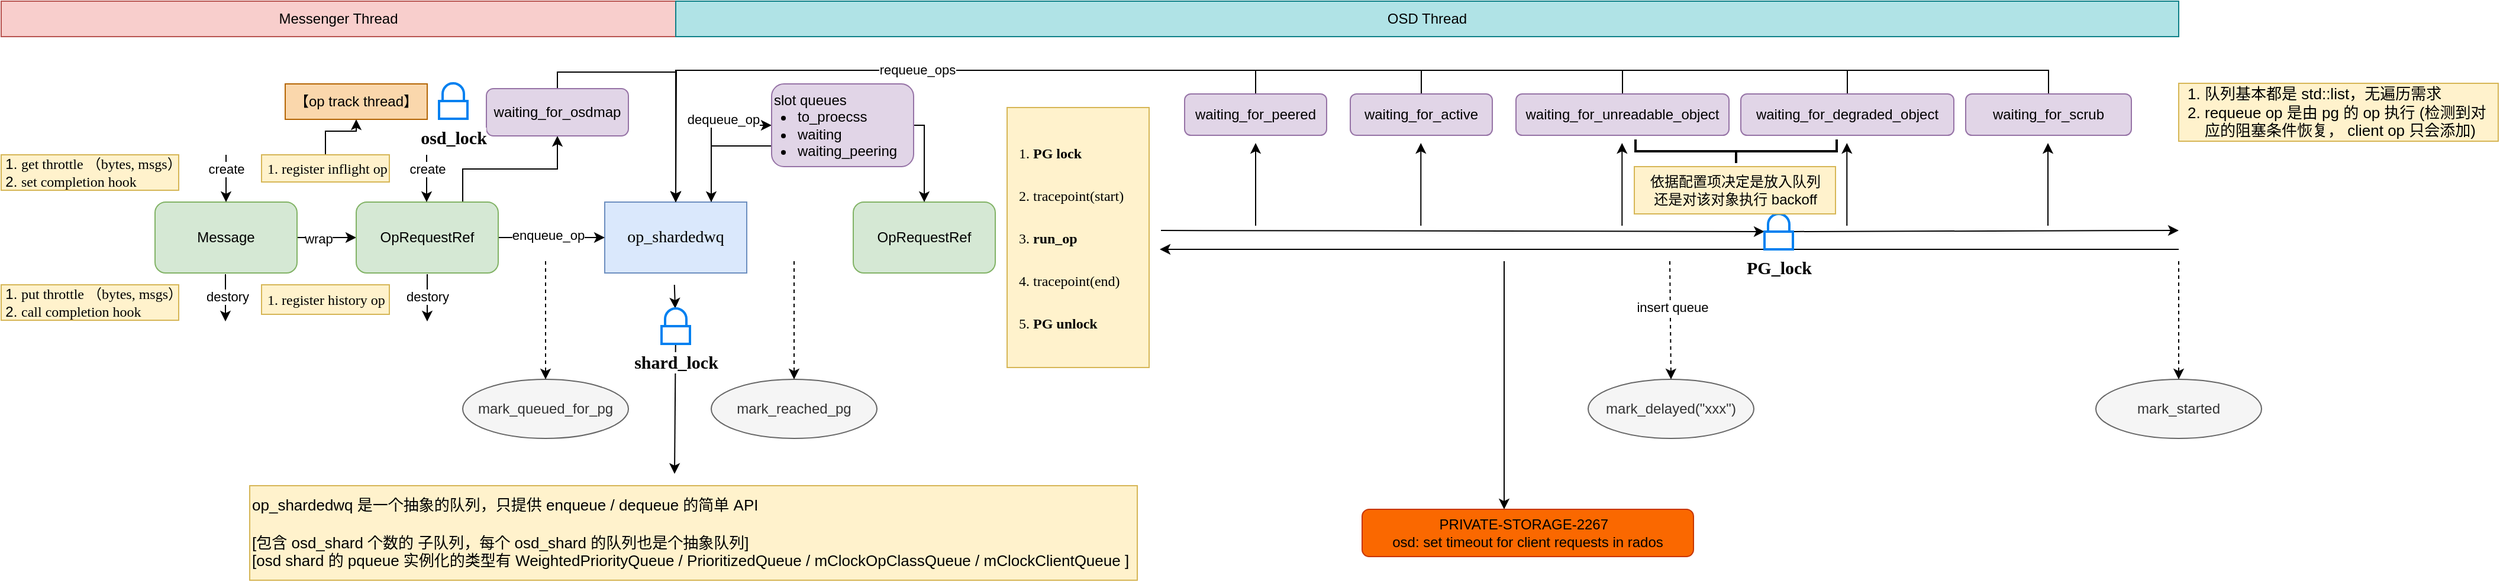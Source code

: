 <mxfile version="24.8.6">
  <diagram name="第 1 页" id="veYvc7N9t9nZ9YCo-E3M">
    <mxGraphModel dx="2420" dy="910" grid="1" gridSize="10" guides="1" tooltips="1" connect="1" arrows="1" fold="1" page="1" pageScale="1" pageWidth="827" pageHeight="1169" math="0" shadow="0">
      <root>
        <mxCell id="0" />
        <mxCell id="1" parent="0" />
        <mxCell id="phVuD68tOOP7Y7JKk85J-74" value="" style="group" vertex="1" connectable="0" parent="1">
          <mxGeometry x="-240" y="230" width="2110" height="490" as="geometry" />
        </mxCell>
        <mxCell id="phVuD68tOOP7Y7JKk85J-31" style="edgeStyle=orthogonalEdgeStyle;rounded=0;orthogonalLoop=1;jettySize=auto;html=1;exitX=0.75;exitY=0;exitDx=0;exitDy=0;entryX=0;entryY=0.5;entryDx=0;entryDy=0;" edge="1" parent="phVuD68tOOP7Y7JKk85J-74" source="phVuD68tOOP7Y7JKk85J-1" target="phVuD68tOOP7Y7JKk85J-75">
          <mxGeometry relative="1" as="geometry">
            <Array as="points">
              <mxPoint x="600" y="105" />
            </Array>
          </mxGeometry>
        </mxCell>
        <mxCell id="phVuD68tOOP7Y7JKk85J-32" value="dequeue_op" style="edgeLabel;html=1;align=center;verticalAlign=middle;resizable=0;points=[];" vertex="1" connectable="0" parent="phVuD68tOOP7Y7JKk85J-31">
          <mxGeometry x="-0.133" y="4" relative="1" as="geometry">
            <mxPoint x="14" y="-20" as="offset" />
          </mxGeometry>
        </mxCell>
        <mxCell id="phVuD68tOOP7Y7JKk85J-1" value="&lt;font face=&quot;Times New Roman&quot; style=&quot;font-size: 14px;&quot;&gt;op_shardedwq&lt;/font&gt;" style="rounded=0;whiteSpace=wrap;html=1;fillColor=#dae8fc;strokeColor=#6c8ebf;" vertex="1" parent="phVuD68tOOP7Y7JKk85J-74">
          <mxGeometry x="510" y="170" width="120" height="60" as="geometry" />
        </mxCell>
        <mxCell id="phVuD68tOOP7Y7JKk85J-4" style="edgeStyle=orthogonalEdgeStyle;rounded=0;orthogonalLoop=1;jettySize=auto;html=1;exitX=1;exitY=0.5;exitDx=0;exitDy=0;entryX=0;entryY=0.5;entryDx=0;entryDy=0;" edge="1" parent="phVuD68tOOP7Y7JKk85J-74" source="phVuD68tOOP7Y7JKk85J-2" target="phVuD68tOOP7Y7JKk85J-3">
          <mxGeometry relative="1" as="geometry" />
        </mxCell>
        <mxCell id="phVuD68tOOP7Y7JKk85J-7" value="wrap" style="edgeLabel;html=1;align=center;verticalAlign=middle;resizable=0;points=[];" vertex="1" connectable="0" parent="phVuD68tOOP7Y7JKk85J-4">
          <mxGeometry x="-0.28" y="-1" relative="1" as="geometry">
            <mxPoint as="offset" />
          </mxGeometry>
        </mxCell>
        <mxCell id="phVuD68tOOP7Y7JKk85J-2" value="Message" style="rounded=1;whiteSpace=wrap;html=1;fillColor=#d5e8d4;strokeColor=#82b366;" vertex="1" parent="phVuD68tOOP7Y7JKk85J-74">
          <mxGeometry x="130" y="170" width="120" height="60" as="geometry" />
        </mxCell>
        <mxCell id="phVuD68tOOP7Y7JKk85J-5" style="edgeStyle=orthogonalEdgeStyle;rounded=0;orthogonalLoop=1;jettySize=auto;html=1;exitX=1;exitY=0.5;exitDx=0;exitDy=0;entryX=0;entryY=0.5;entryDx=0;entryDy=0;" edge="1" parent="phVuD68tOOP7Y7JKk85J-74" source="phVuD68tOOP7Y7JKk85J-3" target="phVuD68tOOP7Y7JKk85J-1">
          <mxGeometry relative="1" as="geometry" />
        </mxCell>
        <mxCell id="phVuD68tOOP7Y7JKk85J-6" value="enqueue_op" style="edgeLabel;html=1;align=center;verticalAlign=middle;resizable=0;points=[];" vertex="1" connectable="0" parent="phVuD68tOOP7Y7JKk85J-5">
          <mxGeometry x="-0.067" y="2" relative="1" as="geometry">
            <mxPoint as="offset" />
          </mxGeometry>
        </mxCell>
        <mxCell id="phVuD68tOOP7Y7JKk85J-22" style="edgeStyle=orthogonalEdgeStyle;rounded=0;orthogonalLoop=1;jettySize=auto;html=1;exitX=0.75;exitY=0;exitDx=0;exitDy=0;" edge="1" parent="phVuD68tOOP7Y7JKk85J-74" source="phVuD68tOOP7Y7JKk85J-3" target="phVuD68tOOP7Y7JKk85J-21">
          <mxGeometry relative="1" as="geometry" />
        </mxCell>
        <mxCell id="phVuD68tOOP7Y7JKk85J-3" value="OpRequestRef" style="rounded=1;whiteSpace=wrap;html=1;fillColor=#d5e8d4;strokeColor=#82b366;" vertex="1" parent="phVuD68tOOP7Y7JKk85J-74">
          <mxGeometry x="300" y="170" width="120" height="60" as="geometry" />
        </mxCell>
        <mxCell id="phVuD68tOOP7Y7JKk85J-8" value="" style="endArrow=classic;html=1;rounded=0;entryX=0.5;entryY=0;entryDx=0;entryDy=0;" edge="1" parent="phVuD68tOOP7Y7JKk85J-74" target="phVuD68tOOP7Y7JKk85J-2">
          <mxGeometry width="50" height="50" relative="1" as="geometry">
            <mxPoint x="190" y="130" as="sourcePoint" />
            <mxPoint x="180" y="40" as="targetPoint" />
          </mxGeometry>
        </mxCell>
        <mxCell id="phVuD68tOOP7Y7JKk85J-12" value="create" style="edgeLabel;html=1;align=center;verticalAlign=middle;resizable=0;points=[];" vertex="1" connectable="0" parent="phVuD68tOOP7Y7JKk85J-8">
          <mxGeometry x="-0.4" relative="1" as="geometry">
            <mxPoint as="offset" />
          </mxGeometry>
        </mxCell>
        <mxCell id="phVuD68tOOP7Y7JKk85J-9" value="" style="endArrow=classic;html=1;rounded=0;entryX=0.5;entryY=0;entryDx=0;entryDy=0;" edge="1" parent="phVuD68tOOP7Y7JKk85J-74">
          <mxGeometry width="50" height="50" relative="1" as="geometry">
            <mxPoint x="189.5" y="231" as="sourcePoint" />
            <mxPoint x="189.5" y="271" as="targetPoint" />
          </mxGeometry>
        </mxCell>
        <mxCell id="phVuD68tOOP7Y7JKk85J-13" value="destory" style="edgeLabel;html=1;align=center;verticalAlign=middle;resizable=0;points=[];" vertex="1" connectable="0" parent="phVuD68tOOP7Y7JKk85J-9">
          <mxGeometry x="0.15" relative="1" as="geometry">
            <mxPoint x="1" y="-4" as="offset" />
          </mxGeometry>
        </mxCell>
        <mxCell id="phVuD68tOOP7Y7JKk85J-10" value="&lt;ol style=&quot;padding-left: 15px;&quot;&gt;&lt;li&gt;&lt;font face=&quot;Times New Roman&quot;&gt;get throttle （bytes, msgs）&lt;/font&gt;&lt;/li&gt;&lt;li&gt;&lt;font face=&quot;Times New Roman&quot;&gt;set completion hook&lt;/font&gt;&lt;/li&gt;&lt;/ol&gt;" style="text;html=1;align=left;verticalAlign=middle;whiteSpace=wrap;rounded=0;fillColor=#fff2cc;strokeColor=#d6b656;autosize=1;" vertex="1" parent="phVuD68tOOP7Y7JKk85J-74">
          <mxGeometry y="130" width="150" height="30" as="geometry" />
        </mxCell>
        <mxCell id="phVuD68tOOP7Y7JKk85J-11" value="&lt;ol style=&quot;padding-left: 15px;&quot;&gt;&lt;li&gt;&lt;font face=&quot;Times New Roman&quot;&gt;put throttle （bytes, msgs）&lt;/font&gt;&lt;/li&gt;&lt;li&gt;&lt;font face=&quot;Times New Roman&quot;&gt;call completion hook&lt;/font&gt;&lt;/li&gt;&lt;/ol&gt;" style="text;html=1;align=left;verticalAlign=middle;whiteSpace=wrap;rounded=0;fillColor=#fff2cc;strokeColor=#d6b656;" vertex="1" parent="phVuD68tOOP7Y7JKk85J-74">
          <mxGeometry y="240" width="150" height="30" as="geometry" />
        </mxCell>
        <mxCell id="phVuD68tOOP7Y7JKk85J-14" value="" style="endArrow=classic;html=1;rounded=0;entryX=0.5;entryY=0;entryDx=0;entryDy=0;" edge="1" parent="phVuD68tOOP7Y7JKk85J-74">
          <mxGeometry width="50" height="50" relative="1" as="geometry">
            <mxPoint x="359.5" y="130" as="sourcePoint" />
            <mxPoint x="359.5" y="170" as="targetPoint" />
          </mxGeometry>
        </mxCell>
        <mxCell id="phVuD68tOOP7Y7JKk85J-15" value="create" style="edgeLabel;html=1;align=center;verticalAlign=middle;resizable=0;points=[];" vertex="1" connectable="0" parent="phVuD68tOOP7Y7JKk85J-14">
          <mxGeometry x="-0.4" relative="1" as="geometry">
            <mxPoint as="offset" />
          </mxGeometry>
        </mxCell>
        <mxCell id="phVuD68tOOP7Y7JKk85J-16" value="" style="endArrow=classic;html=1;rounded=0;entryX=0.5;entryY=0;entryDx=0;entryDy=0;" edge="1" parent="phVuD68tOOP7Y7JKk85J-74">
          <mxGeometry width="50" height="50" relative="1" as="geometry">
            <mxPoint x="360" y="231" as="sourcePoint" />
            <mxPoint x="360" y="271" as="targetPoint" />
            <Array as="points">
              <mxPoint x="360" y="236" />
            </Array>
          </mxGeometry>
        </mxCell>
        <mxCell id="phVuD68tOOP7Y7JKk85J-17" value="destory" style="edgeLabel;html=1;align=center;verticalAlign=middle;resizable=0;points=[];" vertex="1" connectable="0" parent="phVuD68tOOP7Y7JKk85J-16">
          <mxGeometry x="0.15" relative="1" as="geometry">
            <mxPoint y="-4" as="offset" />
          </mxGeometry>
        </mxCell>
        <mxCell id="phVuD68tOOP7Y7JKk85J-28" value="" style="edgeStyle=orthogonalEdgeStyle;rounded=0;orthogonalLoop=1;jettySize=auto;html=1;entryX=0.5;entryY=1;entryDx=0;entryDy=0;" edge="1" parent="phVuD68tOOP7Y7JKk85J-74" source="phVuD68tOOP7Y7JKk85J-18" target="phVuD68tOOP7Y7JKk85J-24">
          <mxGeometry relative="1" as="geometry" />
        </mxCell>
        <mxCell id="phVuD68tOOP7Y7JKk85J-18" value="&lt;ol style=&quot;padding-left: 15px;&quot;&gt;&lt;li&gt;register inflight op&lt;/li&gt;&lt;/ol&gt;" style="text;html=1;align=left;verticalAlign=middle;resizable=1;points=[];autosize=1;strokeColor=#d6b656;fillColor=#fff2cc;fontFamily=Times New Roman;" vertex="1" parent="phVuD68tOOP7Y7JKk85J-74">
          <mxGeometry x="220" y="130" width="108" height="23" as="geometry" />
        </mxCell>
        <mxCell id="phVuD68tOOP7Y7JKk85J-19" value="&lt;ol style=&quot;padding-left: 15px;&quot;&gt;&lt;li&gt;register history op&lt;/li&gt;&lt;/ol&gt;" style="text;html=1;align=left;verticalAlign=middle;resizable=1;points=[];autosize=1;strokeColor=#d6b656;fillColor=#fff2cc;fontFamily=Times New Roman;" vertex="1" parent="phVuD68tOOP7Y7JKk85J-74">
          <mxGeometry x="220" y="240" width="108" height="25" as="geometry" />
        </mxCell>
        <mxCell id="phVuD68tOOP7Y7JKk85J-23" style="edgeStyle=orthogonalEdgeStyle;rounded=0;orthogonalLoop=1;jettySize=auto;html=1;exitX=0.5;exitY=0;exitDx=0;exitDy=0;entryX=0.5;entryY=0;entryDx=0;entryDy=0;" edge="1" parent="phVuD68tOOP7Y7JKk85J-74" source="phVuD68tOOP7Y7JKk85J-21" target="phVuD68tOOP7Y7JKk85J-1">
          <mxGeometry relative="1" as="geometry">
            <Array as="points">
              <mxPoint x="470" y="60" />
              <mxPoint x="570" y="60" />
            </Array>
          </mxGeometry>
        </mxCell>
        <mxCell id="phVuD68tOOP7Y7JKk85J-21" value="waiting_for_osdmap" style="rounded=1;whiteSpace=wrap;html=1;fillColor=#e1d5e7;strokeColor=#9673a6;" vertex="1" parent="phVuD68tOOP7Y7JKk85J-74">
          <mxGeometry x="410" y="74" width="120" height="40" as="geometry" />
        </mxCell>
        <mxCell id="phVuD68tOOP7Y7JKk85J-24" value="&lt;div&gt;【op track thread】&lt;/div&gt;" style="rounded=0;whiteSpace=wrap;html=1;fillColor=#fad7ac;strokeColor=#b46504;" vertex="1" parent="phVuD68tOOP7Y7JKk85J-74">
          <mxGeometry x="240" y="70" width="120" height="30" as="geometry" />
        </mxCell>
        <mxCell id="phVuD68tOOP7Y7JKk85J-25" value="Messenger Thread" style="rounded=0;whiteSpace=wrap;html=1;fillColor=#f8cecc;strokeColor=#b85450;" vertex="1" parent="phVuD68tOOP7Y7JKk85J-74">
          <mxGeometry width="570" height="30" as="geometry" />
        </mxCell>
        <mxCell id="phVuD68tOOP7Y7JKk85J-26" value="OSD Thread" style="rounded=0;whiteSpace=wrap;html=1;fillColor=#b0e3e6;strokeColor=#0e8088;" vertex="1" parent="phVuD68tOOP7Y7JKk85J-74">
          <mxGeometry x="570" width="1270" height="30" as="geometry" />
        </mxCell>
        <mxCell id="phVuD68tOOP7Y7JKk85J-30" value="OpRequestRef" style="rounded=1;whiteSpace=wrap;html=1;fillColor=#d5e8d4;strokeColor=#82b366;" vertex="1" parent="phVuD68tOOP7Y7JKk85J-74">
          <mxGeometry x="720" y="170" width="120" height="60" as="geometry" />
        </mxCell>
        <mxCell id="phVuD68tOOP7Y7JKk85J-33" value="&lt;p style=&quot;line-height: 140%;&quot;&gt;&lt;/p&gt;&lt;ol style=&quot;padding: 0px 0px 0px 20px; margin-right: 0px; line-height: 300%;&quot;&gt;&lt;li&gt;&lt;b&gt;PG lock&lt;/b&gt;&lt;/li&gt;&lt;li&gt;tracepoint(start)&lt;/li&gt;&lt;li&gt;&lt;b&gt;run_op&lt;/b&gt;&lt;/li&gt;&lt;li&gt;tracepoint(end)&lt;/li&gt;&lt;li&gt;&lt;b&gt;PG unlock&lt;/b&gt;&lt;/li&gt;&lt;/ol&gt;&lt;p&gt;&lt;/p&gt;" style="text;html=1;align=left;verticalAlign=middle;resizable=0;points=[];autosize=1;strokeColor=#d6b656;fillColor=#fff2cc;fontFamily=Times New Roman;" vertex="1" parent="phVuD68tOOP7Y7JKk85J-74">
          <mxGeometry x="850" y="90" width="120" height="220" as="geometry" />
        </mxCell>
        <mxCell id="phVuD68tOOP7Y7JKk85J-34" value="" style="endArrow=classic;html=1;rounded=0;" edge="1" parent="phVuD68tOOP7Y7JKk85J-74" source="phVuD68tOOP7Y7JKk85J-69">
          <mxGeometry width="50" height="50" relative="1" as="geometry">
            <mxPoint x="980" y="194" as="sourcePoint" />
            <mxPoint x="1840" y="194" as="targetPoint" />
          </mxGeometry>
        </mxCell>
        <mxCell id="phVuD68tOOP7Y7JKk85J-35" value="" style="endArrow=classic;html=1;rounded=0;" edge="1" parent="phVuD68tOOP7Y7JKk85J-74">
          <mxGeometry width="50" height="50" relative="1" as="geometry">
            <mxPoint x="1840" y="210" as="sourcePoint" />
            <mxPoint x="979" y="210" as="targetPoint" />
          </mxGeometry>
        </mxCell>
        <mxCell id="phVuD68tOOP7Y7JKk85J-36" value="mark_queued_for_pg" style="ellipse;whiteSpace=wrap;html=1;fillColor=#f5f5f5;fontColor=#333333;strokeColor=#666666;" vertex="1" parent="phVuD68tOOP7Y7JKk85J-74">
          <mxGeometry x="390" y="320" width="140" height="50" as="geometry" />
        </mxCell>
        <mxCell id="phVuD68tOOP7Y7JKk85J-37" value="" style="endArrow=classic;html=1;rounded=0;entryX=0.5;entryY=0;entryDx=0;entryDy=0;dashed=1;" edge="1" parent="phVuD68tOOP7Y7JKk85J-74" target="phVuD68tOOP7Y7JKk85J-36">
          <mxGeometry width="50" height="50" relative="1" as="geometry">
            <mxPoint x="460" y="220" as="sourcePoint" />
            <mxPoint x="620" y="250" as="targetPoint" />
          </mxGeometry>
        </mxCell>
        <mxCell id="phVuD68tOOP7Y7JKk85J-38" value="mark_started" style="ellipse;whiteSpace=wrap;html=1;fillColor=#f5f5f5;fontColor=#333333;strokeColor=#666666;" vertex="1" parent="phVuD68tOOP7Y7JKk85J-74">
          <mxGeometry x="1770" y="320" width="140" height="50" as="geometry" />
        </mxCell>
        <mxCell id="phVuD68tOOP7Y7JKk85J-39" value="" style="endArrow=classic;html=1;rounded=0;entryX=0.5;entryY=0;entryDx=0;entryDy=0;dashed=1;" edge="1" parent="phVuD68tOOP7Y7JKk85J-74" target="phVuD68tOOP7Y7JKk85J-38">
          <mxGeometry width="50" height="50" relative="1" as="geometry">
            <mxPoint x="1840" y="220" as="sourcePoint" />
            <mxPoint x="2000" y="250" as="targetPoint" />
          </mxGeometry>
        </mxCell>
        <mxCell id="phVuD68tOOP7Y7JKk85J-40" value="mark_reached_pg" style="ellipse;whiteSpace=wrap;html=1;fillColor=#f5f5f5;fontColor=#333333;strokeColor=#666666;" vertex="1" parent="phVuD68tOOP7Y7JKk85J-74">
          <mxGeometry x="600" y="320" width="140" height="50" as="geometry" />
        </mxCell>
        <mxCell id="phVuD68tOOP7Y7JKk85J-41" value="" style="endArrow=classic;html=1;rounded=0;entryX=0.5;entryY=0;entryDx=0;entryDy=0;dashed=1;" edge="1" parent="phVuD68tOOP7Y7JKk85J-74" target="phVuD68tOOP7Y7JKk85J-40">
          <mxGeometry width="50" height="50" relative="1" as="geometry">
            <mxPoint x="670" y="220" as="sourcePoint" />
            <mxPoint x="830" y="250" as="targetPoint" />
          </mxGeometry>
        </mxCell>
        <mxCell id="phVuD68tOOP7Y7JKk85J-47" style="edgeStyle=orthogonalEdgeStyle;rounded=0;orthogonalLoop=1;jettySize=auto;html=1;exitX=0.5;exitY=0;exitDx=0;exitDy=0;entryX=0.5;entryY=0;entryDx=0;entryDy=0;" edge="1" parent="phVuD68tOOP7Y7JKk85J-74" source="phVuD68tOOP7Y7JKk85J-42" target="phVuD68tOOP7Y7JKk85J-1">
          <mxGeometry relative="1" as="geometry" />
        </mxCell>
        <mxCell id="phVuD68tOOP7Y7JKk85J-42" value="waiting_for_peered" style="rounded=1;whiteSpace=wrap;html=1;fillColor=#e1d5e7;strokeColor=#9673a6;" vertex="1" parent="phVuD68tOOP7Y7JKk85J-74">
          <mxGeometry x="1000" y="78.5" width="120" height="35" as="geometry" />
        </mxCell>
        <mxCell id="phVuD68tOOP7Y7JKk85J-48" style="edgeStyle=orthogonalEdgeStyle;rounded=0;orthogonalLoop=1;jettySize=auto;html=1;exitX=0.5;exitY=0;exitDx=0;exitDy=0;entryX=0.5;entryY=0;entryDx=0;entryDy=0;" edge="1" parent="phVuD68tOOP7Y7JKk85J-74" source="phVuD68tOOP7Y7JKk85J-43" target="phVuD68tOOP7Y7JKk85J-1">
          <mxGeometry relative="1" as="geometry" />
        </mxCell>
        <mxCell id="phVuD68tOOP7Y7JKk85J-43" value="waiting_for_active" style="rounded=1;whiteSpace=wrap;html=1;fillColor=#e1d5e7;strokeColor=#9673a6;" vertex="1" parent="phVuD68tOOP7Y7JKk85J-74">
          <mxGeometry x="1140" y="78.5" width="120" height="35" as="geometry" />
        </mxCell>
        <mxCell id="phVuD68tOOP7Y7JKk85J-49" style="edgeStyle=orthogonalEdgeStyle;rounded=0;orthogonalLoop=1;jettySize=auto;html=1;exitX=0.5;exitY=0;exitDx=0;exitDy=0;entryX=0.5;entryY=0;entryDx=0;entryDy=0;" edge="1" parent="phVuD68tOOP7Y7JKk85J-74" source="phVuD68tOOP7Y7JKk85J-44" target="phVuD68tOOP7Y7JKk85J-1">
          <mxGeometry relative="1" as="geometry" />
        </mxCell>
        <mxCell id="phVuD68tOOP7Y7JKk85J-44" value="waiting_for_unreadable_object" style="rounded=1;whiteSpace=wrap;html=1;fillColor=#e1d5e7;strokeColor=#9673a6;" vertex="1" parent="phVuD68tOOP7Y7JKk85J-74">
          <mxGeometry x="1280" y="78.5" width="180" height="35" as="geometry" />
        </mxCell>
        <mxCell id="phVuD68tOOP7Y7JKk85J-50" style="edgeStyle=orthogonalEdgeStyle;rounded=0;orthogonalLoop=1;jettySize=auto;html=1;exitX=0.5;exitY=0;exitDx=0;exitDy=0;" edge="1" parent="phVuD68tOOP7Y7JKk85J-74" source="phVuD68tOOP7Y7JKk85J-45">
          <mxGeometry relative="1" as="geometry">
            <mxPoint x="570" y="170" as="targetPoint" />
          </mxGeometry>
        </mxCell>
        <mxCell id="phVuD68tOOP7Y7JKk85J-45" value="waiting_for_degraded_object" style="rounded=1;whiteSpace=wrap;html=1;fillColor=#e1d5e7;strokeColor=#9673a6;" vertex="1" parent="phVuD68tOOP7Y7JKk85J-74">
          <mxGeometry x="1470" y="78.5" width="180" height="35" as="geometry" />
        </mxCell>
        <mxCell id="phVuD68tOOP7Y7JKk85J-51" style="edgeStyle=orthogonalEdgeStyle;rounded=0;orthogonalLoop=1;jettySize=auto;html=1;exitX=0.5;exitY=0;exitDx=0;exitDy=0;entryX=0.5;entryY=0;entryDx=0;entryDy=0;" edge="1" parent="phVuD68tOOP7Y7JKk85J-74" source="phVuD68tOOP7Y7JKk85J-46" target="phVuD68tOOP7Y7JKk85J-1">
          <mxGeometry relative="1" as="geometry" />
        </mxCell>
        <mxCell id="phVuD68tOOP7Y7JKk85J-52" value="requeue_ops" style="edgeLabel;html=1;align=center;verticalAlign=middle;resizable=0;points=[];" vertex="1" connectable="0" parent="phVuD68tOOP7Y7JKk85J-51">
          <mxGeometry x="0.511" y="-1" relative="1" as="geometry">
            <mxPoint x="-1" as="offset" />
          </mxGeometry>
        </mxCell>
        <mxCell id="phVuD68tOOP7Y7JKk85J-46" value="waiting_for_scrub" style="rounded=1;whiteSpace=wrap;html=1;fillColor=#e1d5e7;strokeColor=#9673a6;" vertex="1" parent="phVuD68tOOP7Y7JKk85J-74">
          <mxGeometry x="1660" y="78.5" width="140" height="35" as="geometry" />
        </mxCell>
        <mxCell id="phVuD68tOOP7Y7JKk85J-53" value="" style="endArrow=classic;html=1;rounded=0;" edge="1" parent="phVuD68tOOP7Y7JKk85J-74">
          <mxGeometry width="50" height="50" relative="1" as="geometry">
            <mxPoint x="1060" y="190" as="sourcePoint" />
            <mxPoint x="1060" y="120" as="targetPoint" />
          </mxGeometry>
        </mxCell>
        <mxCell id="phVuD68tOOP7Y7JKk85J-54" value="" style="endArrow=classic;html=1;rounded=0;" edge="1" parent="phVuD68tOOP7Y7JKk85J-74">
          <mxGeometry width="50" height="50" relative="1" as="geometry">
            <mxPoint x="1199.64" y="190" as="sourcePoint" />
            <mxPoint x="1199.64" y="120" as="targetPoint" />
          </mxGeometry>
        </mxCell>
        <mxCell id="phVuD68tOOP7Y7JKk85J-55" value="" style="endArrow=classic;html=1;rounded=0;" edge="1" parent="phVuD68tOOP7Y7JKk85J-74">
          <mxGeometry width="50" height="50" relative="1" as="geometry">
            <mxPoint x="1369.64" y="190" as="sourcePoint" />
            <mxPoint x="1369.64" y="120" as="targetPoint" />
          </mxGeometry>
        </mxCell>
        <mxCell id="phVuD68tOOP7Y7JKk85J-56" value="" style="endArrow=classic;html=1;rounded=0;" edge="1" parent="phVuD68tOOP7Y7JKk85J-74">
          <mxGeometry width="50" height="50" relative="1" as="geometry">
            <mxPoint x="1559.64" y="190" as="sourcePoint" />
            <mxPoint x="1559.64" y="120" as="targetPoint" />
          </mxGeometry>
        </mxCell>
        <mxCell id="phVuD68tOOP7Y7JKk85J-57" value="" style="endArrow=classic;html=1;rounded=0;" edge="1" parent="phVuD68tOOP7Y7JKk85J-74">
          <mxGeometry width="50" height="50" relative="1" as="geometry">
            <mxPoint x="1729.52" y="190" as="sourcePoint" />
            <mxPoint x="1729.52" y="120" as="targetPoint" />
          </mxGeometry>
        </mxCell>
        <mxCell id="phVuD68tOOP7Y7JKk85J-58" value="mark_delayed(&quot;xxx&quot;)" style="ellipse;whiteSpace=wrap;html=1;fillColor=#f5f5f5;fontColor=#333333;strokeColor=#666666;" vertex="1" parent="phVuD68tOOP7Y7JKk85J-74">
          <mxGeometry x="1341" y="320" width="140" height="50" as="geometry" />
        </mxCell>
        <mxCell id="phVuD68tOOP7Y7JKk85J-59" value="" style="endArrow=classic;html=1;rounded=0;entryX=0.5;entryY=0;entryDx=0;entryDy=0;dashed=1;" edge="1" parent="phVuD68tOOP7Y7JKk85J-74" target="phVuD68tOOP7Y7JKk85J-58">
          <mxGeometry width="50" height="50" relative="1" as="geometry">
            <mxPoint x="1410" y="220" as="sourcePoint" />
            <mxPoint x="1410.44" y="310" as="targetPoint" />
          </mxGeometry>
        </mxCell>
        <mxCell id="phVuD68tOOP7Y7JKk85J-60" value="insert queue" style="edgeLabel;html=1;align=center;verticalAlign=middle;resizable=0;points=[];" vertex="1" connectable="0" parent="phVuD68tOOP7Y7JKk85J-59">
          <mxGeometry x="-0.22" y="1" relative="1" as="geometry">
            <mxPoint as="offset" />
          </mxGeometry>
        </mxCell>
        <mxCell id="phVuD68tOOP7Y7JKk85J-61" value="" style="endArrow=classic;html=1;rounded=0;" edge="1" parent="phVuD68tOOP7Y7JKk85J-74">
          <mxGeometry width="50" height="50" relative="1" as="geometry">
            <mxPoint x="1270" y="220" as="sourcePoint" />
            <mxPoint x="1270" y="430" as="targetPoint" />
          </mxGeometry>
        </mxCell>
        <mxCell id="phVuD68tOOP7Y7JKk85J-62" value="&lt;div style=&quot;&quot;&gt;PRIVATE-STORAGE-2267&amp;nbsp;&amp;nbsp;&lt;/div&gt;&lt;div style=&quot;&quot;&gt;osd: set timeout for client requests in rados&lt;/div&gt;" style="rounded=1;whiteSpace=wrap;html=1;align=center;fillColor=#fa6800;fontColor=#000000;strokeColor=#C73500;" vertex="1" parent="phVuD68tOOP7Y7JKk85J-74">
          <mxGeometry x="1150" y="430" width="280" height="40" as="geometry" />
        </mxCell>
        <mxCell id="phVuD68tOOP7Y7JKk85J-63" value="&lt;div style=&quot;font-size: 13px;&quot;&gt;&lt;ol style=&quot;padding-left: 20px;&quot;&gt;&lt;li&gt;队列基本都是 std::list，无遍历需求&lt;/li&gt;&lt;li&gt;requeue op 是由 pg 的 op 执行 (检测到对应的阻塞条件恢复， client op 只会添加)&lt;/li&gt;&lt;/ol&gt;&lt;/div&gt;" style="text;html=1;align=left;verticalAlign=middle;whiteSpace=wrap;rounded=0;fillColor=#fff2cc;strokeColor=#d6b656;" vertex="1" parent="phVuD68tOOP7Y7JKk85J-74">
          <mxGeometry x="1840" y="69.5" width="270" height="49" as="geometry" />
        </mxCell>
        <mxCell id="phVuD68tOOP7Y7JKk85J-64" value="&lt;font style=&quot;font-size: 13px;&quot;&gt;op_shardedwq 是一个抽象的队列，只提供 enqueue / dequeue 的简单 API&lt;br&gt;&lt;br&gt;[包含 osd_shard 个数的 子队列，每个&amp;nbsp;osd_shard 的队列也是个抽象队列]&lt;br&gt;[osd shard 的 pqueue 实例化的类型有 WeightedPriorityQueue /&amp;nbsp;PrioritizedQueue /&amp;nbsp;mClockOpClassQueue /&amp;nbsp;mClockClientQueue ]&lt;/font&gt;" style="text;align=left;verticalAlign=middle;resizable=0;points=[];autosize=0;strokeColor=#d6b656;fillColor=#fff2cc;rotatable=1;autosizeGrid=1;html=1;" vertex="1" parent="phVuD68tOOP7Y7JKk85J-74">
          <mxGeometry x="210" y="410" width="750" height="80" as="geometry" />
        </mxCell>
        <mxCell id="phVuD68tOOP7Y7JKk85J-65" value="" style="endArrow=classic;html=1;rounded=0;" edge="1" parent="phVuD68tOOP7Y7JKk85J-74" source="phVuD68tOOP7Y7JKk85J-67">
          <mxGeometry width="50" height="50" relative="1" as="geometry">
            <mxPoint x="568.89" y="240" as="sourcePoint" />
            <mxPoint x="569" y="400" as="targetPoint" />
          </mxGeometry>
        </mxCell>
        <mxCell id="phVuD68tOOP7Y7JKk85J-68" value="" style="endArrow=classic;html=1;rounded=0;" edge="1" parent="phVuD68tOOP7Y7JKk85J-74" target="phVuD68tOOP7Y7JKk85J-67">
          <mxGeometry width="50" height="50" relative="1" as="geometry">
            <mxPoint x="568.89" y="240" as="sourcePoint" />
            <mxPoint x="569" y="400" as="targetPoint" />
          </mxGeometry>
        </mxCell>
        <mxCell id="phVuD68tOOP7Y7JKk85J-67" value="&lt;b&gt;&lt;font style=&quot;font-size: 15px;&quot; face=&quot;Times New Roman&quot;&gt;shard_lock&lt;/font&gt;&lt;/b&gt;" style="html=1;verticalLabelPosition=bottom;align=center;labelBackgroundColor=#ffffff;verticalAlign=top;strokeWidth=2;strokeColor=#0080F0;shadow=0;dashed=0;shape=mxgraph.ios7.icons.locked;" vertex="1" parent="phVuD68tOOP7Y7JKk85J-74">
          <mxGeometry x="558" y="260" width="24" height="30" as="geometry" />
        </mxCell>
        <mxCell id="phVuD68tOOP7Y7JKk85J-70" value="" style="endArrow=classic;html=1;rounded=0;" edge="1" parent="phVuD68tOOP7Y7JKk85J-74" target="phVuD68tOOP7Y7JKk85J-69">
          <mxGeometry width="50" height="50" relative="1" as="geometry">
            <mxPoint x="980" y="194" as="sourcePoint" />
            <mxPoint x="1840" y="194" as="targetPoint" />
          </mxGeometry>
        </mxCell>
        <mxCell id="phVuD68tOOP7Y7JKk85J-69" value="&lt;b&gt;&lt;font style=&quot;font-size: 15px;&quot; face=&quot;Times New Roman&quot;&gt;PG_lock&lt;/font&gt;&lt;/b&gt;" style="html=1;verticalLabelPosition=bottom;align=center;labelBackgroundColor=#ffffff;verticalAlign=top;strokeWidth=2;strokeColor=#0080F0;shadow=0;dashed=0;shape=mxgraph.ios7.icons.locked;" vertex="1" parent="phVuD68tOOP7Y7JKk85J-74">
          <mxGeometry x="1490" y="180" width="24" height="30" as="geometry" />
        </mxCell>
        <mxCell id="phVuD68tOOP7Y7JKk85J-71" value="&lt;font size=&quot;1&quot; face=&quot;Times New Roman&quot; style=&quot;&quot;&gt;&lt;b style=&quot;font-size: 15px;&quot;&gt;osd_lock&lt;/b&gt;&lt;/font&gt;" style="html=1;verticalLabelPosition=bottom;align=center;labelBackgroundColor=#ffffff;verticalAlign=top;strokeWidth=2;strokeColor=#0080F0;shadow=0;dashed=0;shape=mxgraph.ios7.icons.locked;" vertex="1" parent="phVuD68tOOP7Y7JKk85J-74">
          <mxGeometry x="370" y="69.5" width="24" height="30" as="geometry" />
        </mxCell>
        <mxCell id="phVuD68tOOP7Y7JKk85J-72" value="" style="strokeWidth=2;html=1;shape=mxgraph.flowchart.annotation_2;align=left;labelPosition=right;pointerEvents=1;rotation=-90;" vertex="1" parent="phVuD68tOOP7Y7JKk85J-74">
          <mxGeometry x="1456" y="42" width="20" height="170" as="geometry" />
        </mxCell>
        <mxCell id="phVuD68tOOP7Y7JKk85J-73" value="依据配置项决定是放入队列&lt;div&gt;还是对该对象执行 backoff&lt;/div&gt;" style="text;html=1;align=center;verticalAlign=middle;resizable=0;points=[];autosize=1;strokeColor=#d6b656;fillColor=#fff2cc;" vertex="1" parent="phVuD68tOOP7Y7JKk85J-74">
          <mxGeometry x="1380" y="140" width="170" height="40" as="geometry" />
        </mxCell>
        <mxCell id="phVuD68tOOP7Y7JKk85J-76" style="edgeStyle=orthogonalEdgeStyle;rounded=0;orthogonalLoop=1;jettySize=auto;html=1;exitX=1;exitY=0.5;exitDx=0;exitDy=0;" edge="1" parent="phVuD68tOOP7Y7JKk85J-74" source="phVuD68tOOP7Y7JKk85J-75" target="phVuD68tOOP7Y7JKk85J-30">
          <mxGeometry relative="1" as="geometry">
            <Array as="points">
              <mxPoint x="780" y="105" />
            </Array>
          </mxGeometry>
        </mxCell>
        <mxCell id="phVuD68tOOP7Y7JKk85J-78" style="edgeStyle=orthogonalEdgeStyle;rounded=0;orthogonalLoop=1;jettySize=auto;html=1;exitX=0;exitY=0.75;exitDx=0;exitDy=0;entryX=0.75;entryY=0;entryDx=0;entryDy=0;" edge="1" parent="phVuD68tOOP7Y7JKk85J-74" source="phVuD68tOOP7Y7JKk85J-75" target="phVuD68tOOP7Y7JKk85J-1">
          <mxGeometry relative="1" as="geometry" />
        </mxCell>
        <mxCell id="phVuD68tOOP7Y7JKk85J-75" value="slot queues&lt;div&gt;&lt;ul style=&quot;padding-left: 20px; margin-top: 0px; margin-bottom: 0px;&quot;&gt;&lt;li&gt;to_proecss&lt;/li&gt;&lt;li&gt;waiting&lt;/li&gt;&lt;li&gt;waiting_peering&lt;/li&gt;&lt;/ul&gt;&lt;/div&gt;" style="rounded=1;whiteSpace=wrap;html=1;fillColor=#e1d5e7;strokeColor=#9673a6;align=left;" vertex="1" parent="phVuD68tOOP7Y7JKk85J-74">
          <mxGeometry x="651" y="70" width="120" height="70" as="geometry" />
        </mxCell>
      </root>
    </mxGraphModel>
  </diagram>
</mxfile>
